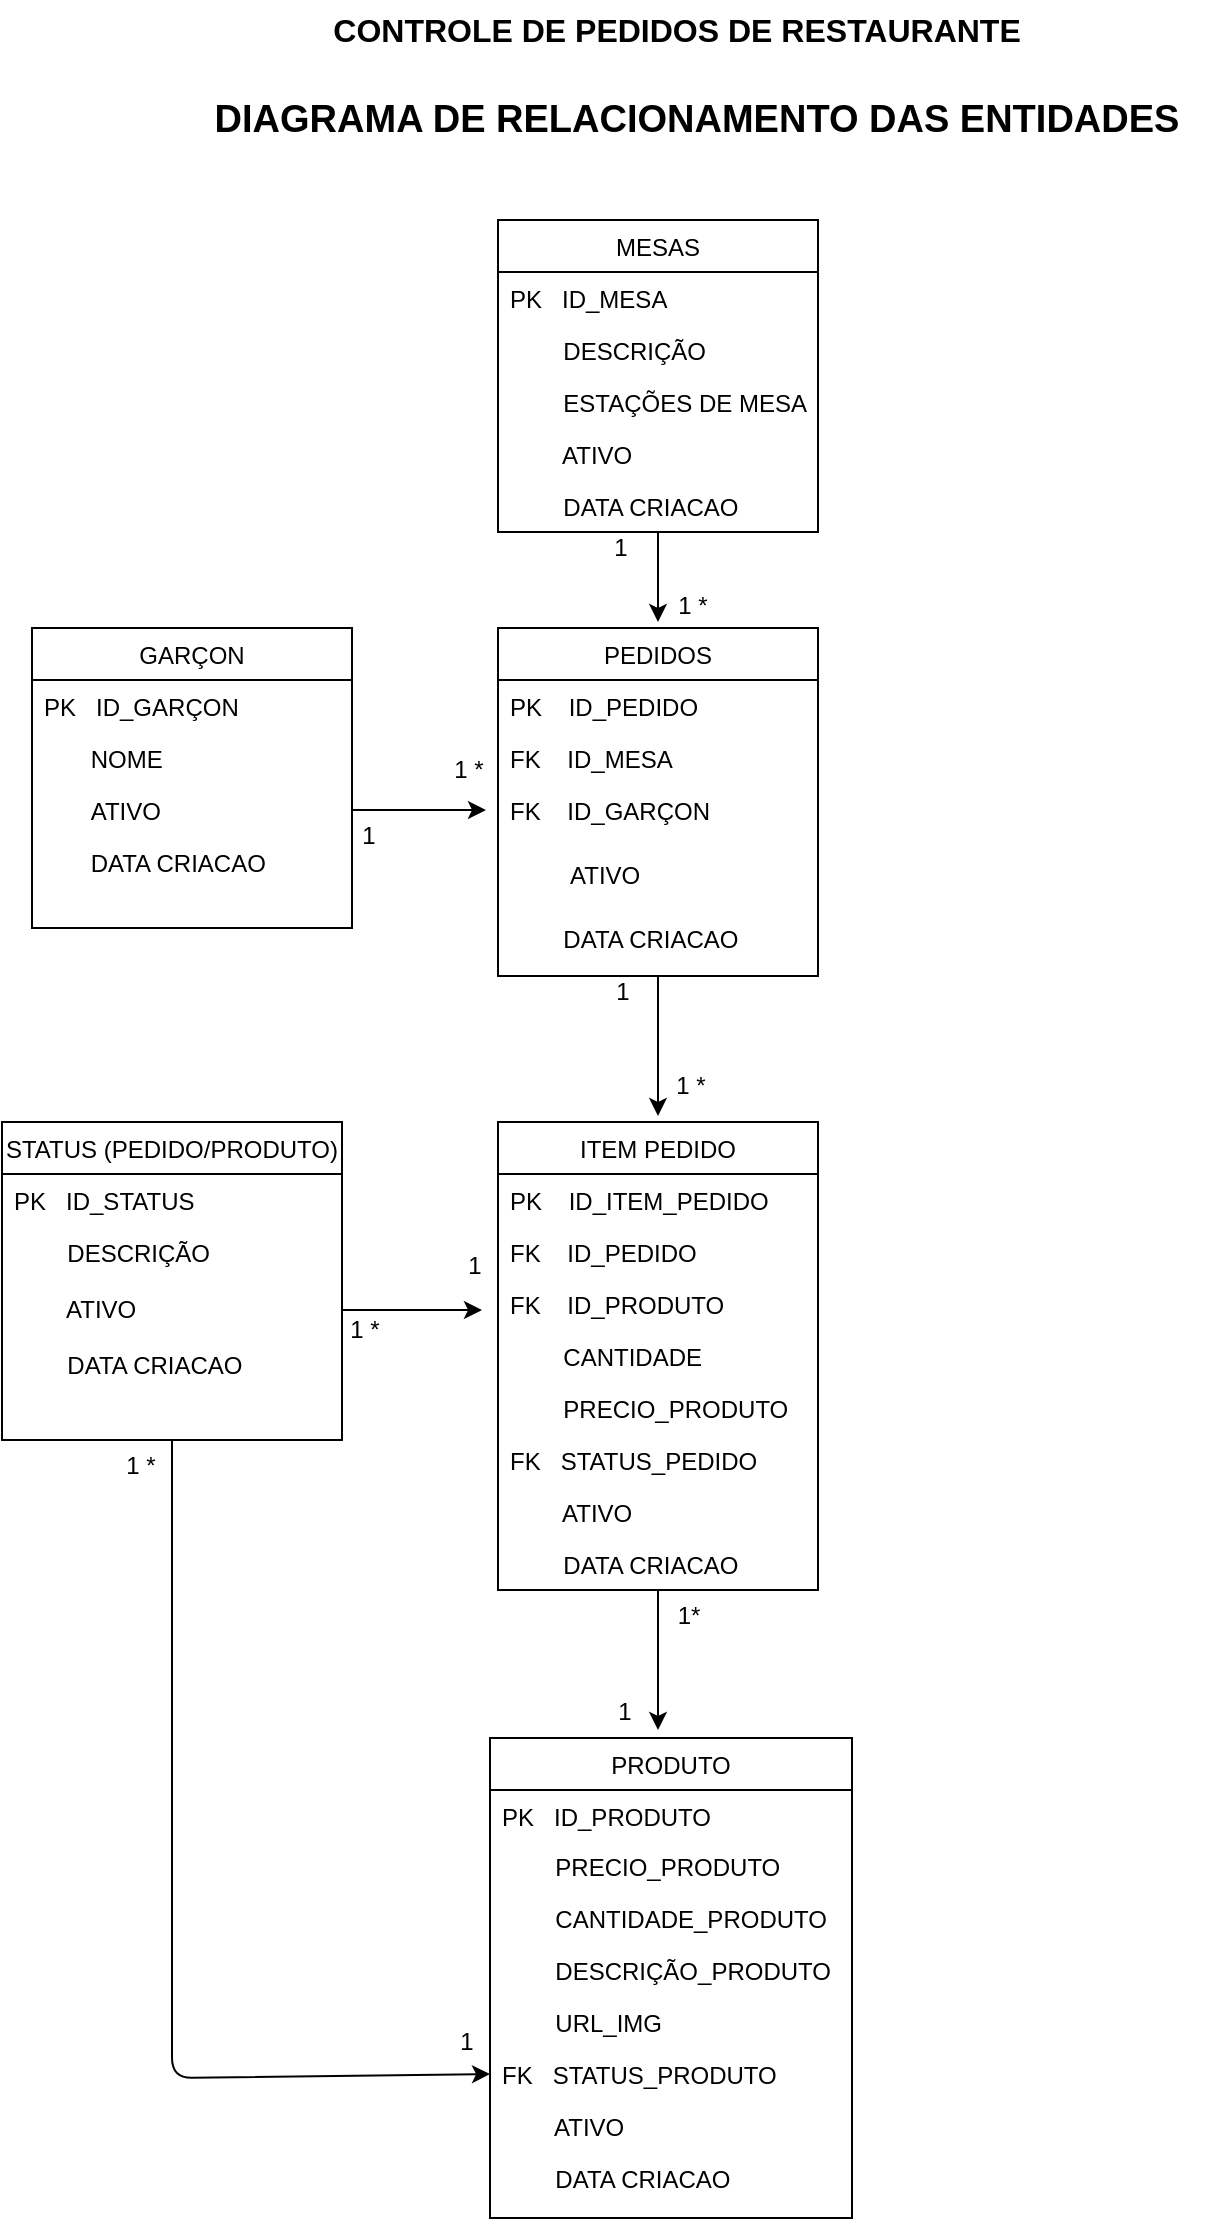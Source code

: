 <mxfile version="20.8.10" type="device"><diagram id="C5RBs43oDa-KdzZeNtuy" name="Page-1"><mxGraphModel dx="864" dy="516" grid="0" gridSize="9" guides="1" tooltips="1" connect="1" arrows="1" fold="1" page="1" pageScale="1" pageWidth="827" pageHeight="1169" math="0" shadow="0"><root><mxCell id="WIyWlLk6GJQsqaUBKTNV-0"/><mxCell id="WIyWlLk6GJQsqaUBKTNV-1" parent="WIyWlLk6GJQsqaUBKTNV-0"/><mxCell id="gvVXwRaSPNbyPh3XEwRy-0" style="edgeStyle=orthogonalEdgeStyle;rounded=0;orthogonalLoop=1;jettySize=auto;html=1;" parent="WIyWlLk6GJQsqaUBKTNV-1" source="zkfFHV4jXpPFQw0GAbJ--17" edge="1"><mxGeometry relative="1" as="geometry"><mxPoint x="400" y="361" as="targetPoint"/></mxGeometry></mxCell><mxCell id="zkfFHV4jXpPFQw0GAbJ--17" value="MESAS" style="swimlane;fontStyle=0;align=center;verticalAlign=top;childLayout=stackLayout;horizontal=1;startSize=26;horizontalStack=0;resizeParent=1;resizeLast=0;collapsible=1;marginBottom=0;rounded=0;shadow=0;strokeWidth=1;" parent="WIyWlLk6GJQsqaUBKTNV-1" vertex="1"><mxGeometry x="320" y="160" width="160" height="156" as="geometry"><mxRectangle x="550" y="140" width="160" height="26" as="alternateBounds"/></mxGeometry></mxCell><mxCell id="zkfFHV4jXpPFQw0GAbJ--18" value="PK   ID_MESA" style="text;align=left;verticalAlign=top;spacingLeft=4;spacingRight=4;overflow=hidden;rotatable=0;points=[[0,0.5],[1,0.5]];portConstraint=eastwest;rounded=0;" parent="zkfFHV4jXpPFQw0GAbJ--17" vertex="1"><mxGeometry y="26" width="160" height="26" as="geometry"/></mxCell><mxCell id="zkfFHV4jXpPFQw0GAbJ--19" value="        DESCRIÇÃO" style="text;align=left;verticalAlign=top;spacingLeft=4;spacingRight=4;overflow=hidden;rotatable=0;points=[[0,0.5],[1,0.5]];portConstraint=eastwest;rounded=0;shadow=0;html=0;" parent="zkfFHV4jXpPFQw0GAbJ--17" vertex="1"><mxGeometry y="52" width="160" height="26" as="geometry"/></mxCell><mxCell id="zkfFHV4jXpPFQw0GAbJ--20" value="        ESTAÇÕES DE MESA" style="text;align=left;verticalAlign=top;spacingLeft=4;spacingRight=4;overflow=hidden;rotatable=0;points=[[0,0.5],[1,0.5]];portConstraint=eastwest;rounded=0;shadow=0;html=0;" parent="zkfFHV4jXpPFQw0GAbJ--17" vertex="1"><mxGeometry y="78" width="160" height="26" as="geometry"/></mxCell><mxCell id="ZY7aRTrlcmKJ7q5n4ABJ-0" value="        ATIVO" style="text;align=left;verticalAlign=top;spacingLeft=4;spacingRight=4;overflow=hidden;rotatable=0;points=[[0,0.5],[1,0.5]];portConstraint=eastwest;rounded=0;shadow=0;html=0;" parent="zkfFHV4jXpPFQw0GAbJ--17" vertex="1"><mxGeometry y="104" width="160" height="26" as="geometry"/></mxCell><mxCell id="ZY7aRTrlcmKJ7q5n4ABJ-2" value="        DATA CRIACAO" style="text;align=left;verticalAlign=top;spacingLeft=4;spacingRight=4;overflow=hidden;rotatable=0;points=[[0,0.5],[1,0.5]];portConstraint=eastwest;rounded=0;shadow=0;html=0;" parent="zkfFHV4jXpPFQw0GAbJ--17" vertex="1"><mxGeometry y="130" width="160" height="26" as="geometry"/></mxCell><mxCell id="TUwYF2Wca4uguIGLHAOn-2" value="GARÇON" style="swimlane;fontStyle=0;align=center;verticalAlign=top;childLayout=stackLayout;horizontal=1;startSize=26;horizontalStack=0;resizeParent=1;resizeLast=0;collapsible=1;marginBottom=0;rounded=0;shadow=0;strokeWidth=1;" parent="WIyWlLk6GJQsqaUBKTNV-1" vertex="1"><mxGeometry x="87" y="364" width="160" height="150" as="geometry"><mxRectangle x="550" y="140" width="160" height="26" as="alternateBounds"/></mxGeometry></mxCell><mxCell id="TUwYF2Wca4uguIGLHAOn-3" value="PK   ID_GARÇON" style="text;align=left;verticalAlign=top;spacingLeft=4;spacingRight=4;overflow=hidden;rotatable=0;points=[[0,0.5],[1,0.5]];portConstraint=eastwest;rounded=0;" parent="TUwYF2Wca4uguIGLHAOn-2" vertex="1"><mxGeometry y="26" width="160" height="26" as="geometry"/></mxCell><mxCell id="TUwYF2Wca4uguIGLHAOn-4" value="       NOME" style="text;align=left;verticalAlign=top;spacingLeft=4;spacingRight=4;overflow=hidden;rotatable=0;points=[[0,0.5],[1,0.5]];portConstraint=eastwest;rounded=0;shadow=0;html=0;" parent="TUwYF2Wca4uguIGLHAOn-2" vertex="1"><mxGeometry y="52" width="160" height="26" as="geometry"/></mxCell><mxCell id="ZY7aRTrlcmKJ7q5n4ABJ-8" value="       ATIVO" style="text;align=left;verticalAlign=top;spacingLeft=4;spacingRight=4;overflow=hidden;rotatable=0;points=[[0,0.5],[1,0.5]];portConstraint=eastwest;rounded=0;shadow=0;html=0;" parent="TUwYF2Wca4uguIGLHAOn-2" vertex="1"><mxGeometry y="78" width="160" height="26" as="geometry"/></mxCell><mxCell id="ZY7aRTrlcmKJ7q5n4ABJ-9" value="       DATA CRIACAO" style="text;align=left;verticalAlign=top;spacingLeft=4;spacingRight=4;overflow=hidden;rotatable=0;points=[[0,0.5],[1,0.5]];portConstraint=eastwest;rounded=0;shadow=0;html=0;" parent="TUwYF2Wca4uguIGLHAOn-2" vertex="1"><mxGeometry y="104" width="160" height="26" as="geometry"/></mxCell><mxCell id="gvVXwRaSPNbyPh3XEwRy-5" style="edgeStyle=orthogonalEdgeStyle;rounded=0;orthogonalLoop=1;jettySize=auto;html=1;" parent="WIyWlLk6GJQsqaUBKTNV-1" source="TUwYF2Wca4uguIGLHAOn-6" edge="1"><mxGeometry relative="1" as="geometry"><mxPoint x="400" y="608" as="targetPoint"/></mxGeometry></mxCell><mxCell id="TUwYF2Wca4uguIGLHAOn-6" value="PEDIDOS" style="swimlane;fontStyle=0;align=center;verticalAlign=top;childLayout=stackLayout;horizontal=1;startSize=26;horizontalStack=0;resizeParent=1;resizeLast=0;collapsible=1;marginBottom=0;rounded=0;shadow=0;strokeWidth=1;" parent="WIyWlLk6GJQsqaUBKTNV-1" vertex="1"><mxGeometry x="320" y="364" width="160" height="174" as="geometry"><mxRectangle x="320" y="364" width="160" height="26" as="alternateBounds"/></mxGeometry></mxCell><mxCell id="TUwYF2Wca4uguIGLHAOn-7" value="PK    ID_PEDIDO" style="text;align=left;verticalAlign=top;spacingLeft=4;spacingRight=4;overflow=hidden;rotatable=0;points=[[0,0.5],[1,0.5]];portConstraint=eastwest;rounded=0;" parent="TUwYF2Wca4uguIGLHAOn-6" vertex="1"><mxGeometry y="26" width="160" height="26" as="geometry"/></mxCell><mxCell id="TUwYF2Wca4uguIGLHAOn-8" value="FK    ID_MESA" style="text;align=left;verticalAlign=top;spacingLeft=4;spacingRight=4;overflow=hidden;rotatable=0;points=[[0,0.5],[1,0.5]];portConstraint=eastwest;rounded=0;shadow=0;html=0;" parent="TUwYF2Wca4uguIGLHAOn-6" vertex="1"><mxGeometry y="52" width="160" height="26" as="geometry"/></mxCell><mxCell id="TUwYF2Wca4uguIGLHAOn-9" value="FK    ID_GARÇON" style="text;align=left;verticalAlign=top;spacingLeft=4;spacingRight=4;overflow=hidden;rotatable=0;points=[[0,0.5],[1,0.5]];portConstraint=eastwest;rounded=0;shadow=0;html=0;" parent="TUwYF2Wca4uguIGLHAOn-6" vertex="1"><mxGeometry y="78" width="160" height="32" as="geometry"/></mxCell><mxCell id="TUwYF2Wca4uguIGLHAOn-26" value="         ATIVO" style="text;align=left;verticalAlign=top;spacingLeft=4;spacingRight=4;overflow=hidden;rotatable=0;points=[[0,0.5],[1,0.5]];portConstraint=eastwest;rounded=0;shadow=0;html=0;" parent="TUwYF2Wca4uguIGLHAOn-6" vertex="1"><mxGeometry y="110" width="160" height="32" as="geometry"/></mxCell><mxCell id="TUwYF2Wca4uguIGLHAOn-27" value="        DATA CRIACAO" style="text;align=left;verticalAlign=top;spacingLeft=4;spacingRight=4;overflow=hidden;rotatable=0;points=[[0,0.5],[1,0.5]];portConstraint=eastwest;rounded=0;shadow=0;html=0;" parent="TUwYF2Wca4uguIGLHAOn-6" vertex="1"><mxGeometry y="142" width="160" height="32" as="geometry"/></mxCell><mxCell id="7" style="edgeStyle=none;html=1;entryX=0;entryY=0.5;entryDx=0;entryDy=0;" parent="WIyWlLk6GJQsqaUBKTNV-1" source="TUwYF2Wca4uguIGLHAOn-10" target="4" edge="1"><mxGeometry relative="1" as="geometry"><Array as="points"><mxPoint x="157" y="1089"/></Array></mxGeometry></mxCell><mxCell id="TUwYF2Wca4uguIGLHAOn-10" value="STATUS (PEDIDO/PRODUTO)" style="swimlane;fontStyle=0;align=center;verticalAlign=top;childLayout=stackLayout;horizontal=1;startSize=26;horizontalStack=0;resizeParent=1;resizeLast=0;collapsible=1;marginBottom=0;rounded=0;shadow=0;strokeWidth=1;" parent="WIyWlLk6GJQsqaUBKTNV-1" vertex="1"><mxGeometry x="72" y="611" width="170" height="159" as="geometry"><mxRectangle x="550" y="140" width="160" height="26" as="alternateBounds"/></mxGeometry></mxCell><mxCell id="TUwYF2Wca4uguIGLHAOn-11" value="PK   ID_STATUS" style="text;align=left;verticalAlign=top;spacingLeft=4;spacingRight=4;overflow=hidden;rotatable=0;points=[[0,0.5],[1,0.5]];portConstraint=eastwest;rounded=0;" parent="TUwYF2Wca4uguIGLHAOn-10" vertex="1"><mxGeometry y="26" width="170" height="26" as="geometry"/></mxCell><mxCell id="TUwYF2Wca4uguIGLHAOn-12" value="        DESCRIÇÃO" style="text;align=left;verticalAlign=top;spacingLeft=4;spacingRight=4;overflow=hidden;rotatable=0;points=[[0,0.5],[1,0.5]];portConstraint=eastwest;rounded=0;shadow=0;html=0;" parent="TUwYF2Wca4uguIGLHAOn-10" vertex="1"><mxGeometry y="52" width="170" height="28" as="geometry"/></mxCell><mxCell id="ZY7aRTrlcmKJ7q5n4ABJ-11" value="        ATIVO" style="text;align=left;verticalAlign=top;spacingLeft=4;spacingRight=4;overflow=hidden;rotatable=0;points=[[0,0.5],[1,0.5]];portConstraint=eastwest;rounded=0;shadow=0;html=0;" parent="TUwYF2Wca4uguIGLHAOn-10" vertex="1"><mxGeometry y="80" width="170" height="28" as="geometry"/></mxCell><mxCell id="ZY7aRTrlcmKJ7q5n4ABJ-12" value="        DATA CRIACAO" style="text;align=left;verticalAlign=top;spacingLeft=4;spacingRight=4;overflow=hidden;rotatable=0;points=[[0,0.5],[1,0.5]];portConstraint=eastwest;rounded=0;shadow=0;html=0;" parent="TUwYF2Wca4uguIGLHAOn-10" vertex="1"><mxGeometry y="108" width="170" height="28" as="geometry"/></mxCell><mxCell id="gvVXwRaSPNbyPh3XEwRy-4" style="edgeStyle=orthogonalEdgeStyle;rounded=0;orthogonalLoop=1;jettySize=auto;html=1;" parent="WIyWlLk6GJQsqaUBKTNV-1" source="TUwYF2Wca4uguIGLHAOn-14" edge="1"><mxGeometry relative="1" as="geometry"><mxPoint x="400" y="915" as="targetPoint"/></mxGeometry></mxCell><mxCell id="TUwYF2Wca4uguIGLHAOn-14" value="ITEM PEDIDO" style="swimlane;fontStyle=0;align=center;verticalAlign=top;childLayout=stackLayout;horizontal=1;startSize=26;horizontalStack=0;resizeParent=1;resizeLast=0;collapsible=1;marginBottom=0;rounded=0;shadow=0;strokeWidth=1;" parent="WIyWlLk6GJQsqaUBKTNV-1" vertex="1"><mxGeometry x="320" y="611" width="160" height="234" as="geometry"><mxRectangle x="550" y="140" width="160" height="26" as="alternateBounds"/></mxGeometry></mxCell><mxCell id="TUwYF2Wca4uguIGLHAOn-15" value="PK    ID_ITEM_PEDIDO" style="text;align=left;verticalAlign=top;spacingLeft=4;spacingRight=4;overflow=hidden;rotatable=0;points=[[0,0.5],[1,0.5]];portConstraint=eastwest;rounded=0;" parent="TUwYF2Wca4uguIGLHAOn-14" vertex="1"><mxGeometry y="26" width="160" height="26" as="geometry"/></mxCell><mxCell id="TUwYF2Wca4uguIGLHAOn-16" value="FK    ID_PEDIDO" style="text;align=left;verticalAlign=top;spacingLeft=4;spacingRight=4;overflow=hidden;rotatable=0;points=[[0,0.5],[1,0.5]];portConstraint=eastwest;rounded=0;shadow=0;html=0;" parent="TUwYF2Wca4uguIGLHAOn-14" vertex="1"><mxGeometry y="52" width="160" height="26" as="geometry"/></mxCell><mxCell id="TUwYF2Wca4uguIGLHAOn-17" value="FK    ID_PRODUTO" style="text;align=left;verticalAlign=top;spacingLeft=4;spacingRight=4;overflow=hidden;rotatable=0;points=[[0,0.5],[1,0.5]];portConstraint=eastwest;rounded=0;shadow=0;html=0;" parent="TUwYF2Wca4uguIGLHAOn-14" vertex="1"><mxGeometry y="78" width="160" height="26" as="geometry"/></mxCell><mxCell id="TUwYF2Wca4uguIGLHAOn-28" value="        CANTIDADE" style="text;align=left;verticalAlign=top;spacingLeft=4;spacingRight=4;overflow=hidden;rotatable=0;points=[[0,0.5],[1,0.5]];portConstraint=eastwest;rounded=0;shadow=0;html=0;" parent="TUwYF2Wca4uguIGLHAOn-14" vertex="1"><mxGeometry y="104" width="160" height="26" as="geometry"/></mxCell><mxCell id="TUwYF2Wca4uguIGLHAOn-29" value="        PRECIO_PRODUTO" style="text;align=left;verticalAlign=top;spacingLeft=4;spacingRight=4;overflow=hidden;rotatable=0;points=[[0,0.5],[1,0.5]];portConstraint=eastwest;rounded=0;shadow=0;html=0;" parent="TUwYF2Wca4uguIGLHAOn-14" vertex="1"><mxGeometry y="130" width="160" height="26" as="geometry"/></mxCell><mxCell id="TUwYF2Wca4uguIGLHAOn-30" value="FK   STATUS_PEDIDO" style="text;align=left;verticalAlign=top;spacingLeft=4;spacingRight=4;overflow=hidden;rotatable=0;points=[[0,0.5],[1,0.5]];portConstraint=eastwest;rounded=0;shadow=0;html=0;" parent="TUwYF2Wca4uguIGLHAOn-14" vertex="1"><mxGeometry y="156" width="160" height="26" as="geometry"/></mxCell><mxCell id="TUwYF2Wca4uguIGLHAOn-31" value="        ATIVO" style="text;align=left;verticalAlign=top;spacingLeft=4;spacingRight=4;overflow=hidden;rotatable=0;points=[[0,0.5],[1,0.5]];portConstraint=eastwest;rounded=0;shadow=0;html=0;" parent="TUwYF2Wca4uguIGLHAOn-14" vertex="1"><mxGeometry y="182" width="160" height="26" as="geometry"/></mxCell><mxCell id="U-qx8SwRXGGEWw7baePf-7" value="        DATA CRIACAO" style="text;align=left;verticalAlign=top;spacingLeft=4;spacingRight=4;overflow=hidden;rotatable=0;points=[[0,0.5],[1,0.5]];portConstraint=eastwest;rounded=0;shadow=0;html=0;" parent="TUwYF2Wca4uguIGLHAOn-14" vertex="1"><mxGeometry y="208" width="160" height="26" as="geometry"/></mxCell><mxCell id="TUwYF2Wca4uguIGLHAOn-18" value="PRODUTO" style="swimlane;fontStyle=0;align=center;verticalAlign=top;childLayout=stackLayout;horizontal=1;startSize=26;horizontalStack=0;resizeParent=1;resizeLast=0;collapsible=1;marginBottom=0;rounded=0;shadow=0;strokeWidth=1;" parent="WIyWlLk6GJQsqaUBKTNV-1" vertex="1"><mxGeometry x="316" y="919" width="181" height="240" as="geometry"><mxRectangle x="550" y="140" width="160" height="26" as="alternateBounds"/></mxGeometry></mxCell><mxCell id="TUwYF2Wca4uguIGLHAOn-19" value="PK   ID_PRODUTO" style="text;align=left;verticalAlign=top;spacingLeft=4;spacingRight=4;overflow=hidden;rotatable=0;points=[[0,0.5],[1,0.5]];portConstraint=eastwest;rounded=0;" parent="TUwYF2Wca4uguIGLHAOn-18" vertex="1"><mxGeometry y="26" width="181" height="25" as="geometry"/></mxCell><mxCell id="TUwYF2Wca4uguIGLHAOn-20" value="        PRECIO_PRODUTO" style="text;align=left;verticalAlign=top;spacingLeft=4;spacingRight=4;overflow=hidden;rotatable=0;points=[[0,0.5],[1,0.5]];portConstraint=eastwest;rounded=0;shadow=0;html=0;" parent="TUwYF2Wca4uguIGLHAOn-18" vertex="1"><mxGeometry y="51" width="181" height="26" as="geometry"/></mxCell><mxCell id="TUwYF2Wca4uguIGLHAOn-21" value="        CANTIDADE_PRODUTO" style="text;align=left;verticalAlign=top;spacingLeft=4;spacingRight=4;overflow=hidden;rotatable=0;points=[[0,0.5],[1,0.5]];portConstraint=eastwest;rounded=0;shadow=0;html=0;" parent="TUwYF2Wca4uguIGLHAOn-18" vertex="1"><mxGeometry y="77" width="181" height="26" as="geometry"/></mxCell><mxCell id="TUwYF2Wca4uguIGLHAOn-35" value="        DESCRIÇÃO_PRODUTO" style="text;align=left;verticalAlign=top;spacingLeft=4;spacingRight=4;overflow=hidden;rotatable=0;points=[[0,0.5],[1,0.5]];portConstraint=eastwest;rounded=0;shadow=0;html=0;" parent="TUwYF2Wca4uguIGLHAOn-18" vertex="1"><mxGeometry y="103" width="181" height="26" as="geometry"/></mxCell><mxCell id="TUwYF2Wca4uguIGLHAOn-36" value="        URL_IMG" style="text;align=left;verticalAlign=top;spacingLeft=4;spacingRight=4;overflow=hidden;rotatable=0;points=[[0,0.5],[1,0.5]];portConstraint=eastwest;rounded=0;shadow=0;html=0;" parent="TUwYF2Wca4uguIGLHAOn-18" vertex="1"><mxGeometry y="129" width="181" height="26" as="geometry"/></mxCell><mxCell id="4" value="FK   STATUS_PRODUTO" style="text;align=left;verticalAlign=top;spacingLeft=4;spacingRight=4;overflow=hidden;rotatable=0;points=[[0,0.5],[1,0.5]];portConstraint=eastwest;rounded=0;shadow=0;html=0;" parent="TUwYF2Wca4uguIGLHAOn-18" vertex="1"><mxGeometry y="155" width="181" height="26" as="geometry"/></mxCell><mxCell id="ZY7aRTrlcmKJ7q5n4ABJ-20" value="        ATIVO" style="text;align=left;verticalAlign=top;spacingLeft=4;spacingRight=4;overflow=hidden;rotatable=0;points=[[0,0.5],[1,0.5]];portConstraint=eastwest;rounded=0;shadow=0;html=0;" parent="TUwYF2Wca4uguIGLHAOn-18" vertex="1"><mxGeometry y="181" width="181" height="26" as="geometry"/></mxCell><mxCell id="ZY7aRTrlcmKJ7q5n4ABJ-21" value="        DATA CRIACAO" style="text;align=left;verticalAlign=top;spacingLeft=4;spacingRight=4;overflow=hidden;rotatable=0;points=[[0,0.5],[1,0.5]];portConstraint=eastwest;rounded=0;shadow=0;html=0;" parent="TUwYF2Wca4uguIGLHAOn-18" vertex="1"><mxGeometry y="207" width="181" height="26" as="geometry"/></mxCell><mxCell id="TUwYF2Wca4uguIGLHAOn-69" value="CONTROLE DE PEDIDOS DE RESTAURANTE" style="text;html=1;align=center;verticalAlign=middle;resizable=0;points=[];autosize=1;strokeColor=none;fillColor=none;fontStyle=1;fontSize=16;rounded=0;" parent="WIyWlLk6GJQsqaUBKTNV-1" vertex="1"><mxGeometry x="224" y="50" width="370" height="30" as="geometry"/></mxCell><mxCell id="TUwYF2Wca4uguIGLHAOn-70" value="DIAGRAMA DE RELACIONAMENTO DAS ENTIDADES" style="text;html=1;align=center;verticalAlign=middle;resizable=0;points=[];autosize=1;strokeColor=none;fillColor=none;fontStyle=1;fontSize=19;rounded=0;" parent="WIyWlLk6GJQsqaUBKTNV-1" vertex="1"><mxGeometry x="164" y="90" width="510" height="40" as="geometry"/></mxCell><mxCell id="gvVXwRaSPNbyPh3XEwRy-1" style="edgeStyle=orthogonalEdgeStyle;rounded=0;orthogonalLoop=1;jettySize=auto;html=1;" parent="WIyWlLk6GJQsqaUBKTNV-1" source="ZY7aRTrlcmKJ7q5n4ABJ-8" edge="1"><mxGeometry relative="1" as="geometry"><mxPoint x="314" y="455" as="targetPoint"/></mxGeometry></mxCell><mxCell id="gvVXwRaSPNbyPh3XEwRy-2" style="edgeStyle=orthogonalEdgeStyle;rounded=0;orthogonalLoop=1;jettySize=auto;html=1;" parent="WIyWlLk6GJQsqaUBKTNV-1" source="ZY7aRTrlcmKJ7q5n4ABJ-11" edge="1"><mxGeometry relative="1" as="geometry"><mxPoint x="312" y="705" as="targetPoint"/></mxGeometry></mxCell><mxCell id="gvVXwRaSPNbyPh3XEwRy-6" value="1" style="text;html=1;align=center;verticalAlign=middle;resizable=0;points=[];autosize=1;strokeColor=none;fillColor=none;" parent="WIyWlLk6GJQsqaUBKTNV-1" vertex="1"><mxGeometry x="368" y="311" width="25" height="26" as="geometry"/></mxCell><mxCell id="gvVXwRaSPNbyPh3XEwRy-7" value="1 *" style="text;html=1;align=center;verticalAlign=middle;resizable=0;points=[];autosize=1;strokeColor=none;fillColor=none;" parent="WIyWlLk6GJQsqaUBKTNV-1" vertex="1"><mxGeometry x="400" y="340" width="33" height="26" as="geometry"/></mxCell><mxCell id="gvVXwRaSPNbyPh3XEwRy-8" value="1" style="text;html=1;align=center;verticalAlign=middle;resizable=0;points=[];autosize=1;strokeColor=none;fillColor=none;" parent="WIyWlLk6GJQsqaUBKTNV-1" vertex="1"><mxGeometry x="242" y="455" width="25" height="26" as="geometry"/></mxCell><mxCell id="gvVXwRaSPNbyPh3XEwRy-9" value="1 *" style="text;html=1;align=center;verticalAlign=middle;resizable=0;points=[];autosize=1;strokeColor=none;fillColor=none;" parent="WIyWlLk6GJQsqaUBKTNV-1" vertex="1"><mxGeometry x="288" y="422" width="33" height="26" as="geometry"/></mxCell><mxCell id="gvVXwRaSPNbyPh3XEwRy-11" value="1" style="text;html=1;align=center;verticalAlign=middle;resizable=0;points=[];autosize=1;strokeColor=none;fillColor=none;" parent="WIyWlLk6GJQsqaUBKTNV-1" vertex="1"><mxGeometry x="369" y="533" width="25" height="26" as="geometry"/></mxCell><mxCell id="gvVXwRaSPNbyPh3XEwRy-12" value="1 *" style="text;html=1;align=center;verticalAlign=middle;resizable=0;points=[];autosize=1;strokeColor=none;fillColor=none;" parent="WIyWlLk6GJQsqaUBKTNV-1" vertex="1"><mxGeometry x="399" y="580" width="33" height="26" as="geometry"/></mxCell><mxCell id="gvVXwRaSPNbyPh3XEwRy-13" value="1 *" style="text;html=1;align=center;verticalAlign=middle;resizable=0;points=[];autosize=1;strokeColor=none;fillColor=none;" parent="WIyWlLk6GJQsqaUBKTNV-1" vertex="1"><mxGeometry x="236" y="702" width="33" height="26" as="geometry"/></mxCell><mxCell id="gvVXwRaSPNbyPh3XEwRy-14" value="1" style="text;html=1;align=center;verticalAlign=middle;resizable=0;points=[];autosize=1;strokeColor=none;fillColor=none;" parent="WIyWlLk6GJQsqaUBKTNV-1" vertex="1"><mxGeometry x="295" y="670" width="25" height="26" as="geometry"/></mxCell><mxCell id="gvVXwRaSPNbyPh3XEwRy-15" value="1 *" style="text;html=1;align=center;verticalAlign=middle;resizable=0;points=[];autosize=1;strokeColor=none;fillColor=none;" parent="WIyWlLk6GJQsqaUBKTNV-1" vertex="1"><mxGeometry x="124" y="770" width="33" height="26" as="geometry"/></mxCell><mxCell id="gvVXwRaSPNbyPh3XEwRy-16" value="1" style="text;html=1;align=center;verticalAlign=middle;resizable=0;points=[];autosize=1;strokeColor=none;fillColor=none;" parent="WIyWlLk6GJQsqaUBKTNV-1" vertex="1"><mxGeometry x="291" y="1058" width="25" height="26" as="geometry"/></mxCell><mxCell id="gvVXwRaSPNbyPh3XEwRy-17" value="1*" style="text;html=1;align=center;verticalAlign=middle;resizable=0;points=[];autosize=1;strokeColor=none;fillColor=none;" parent="WIyWlLk6GJQsqaUBKTNV-1" vertex="1"><mxGeometry x="400" y="845" width="29" height="26" as="geometry"/></mxCell><mxCell id="gvVXwRaSPNbyPh3XEwRy-18" value="1" style="text;html=1;align=center;verticalAlign=middle;resizable=0;points=[];autosize=1;strokeColor=none;fillColor=none;" parent="WIyWlLk6GJQsqaUBKTNV-1" vertex="1"><mxGeometry x="370" y="893" width="25" height="26" as="geometry"/></mxCell></root></mxGraphModel></diagram></mxfile>